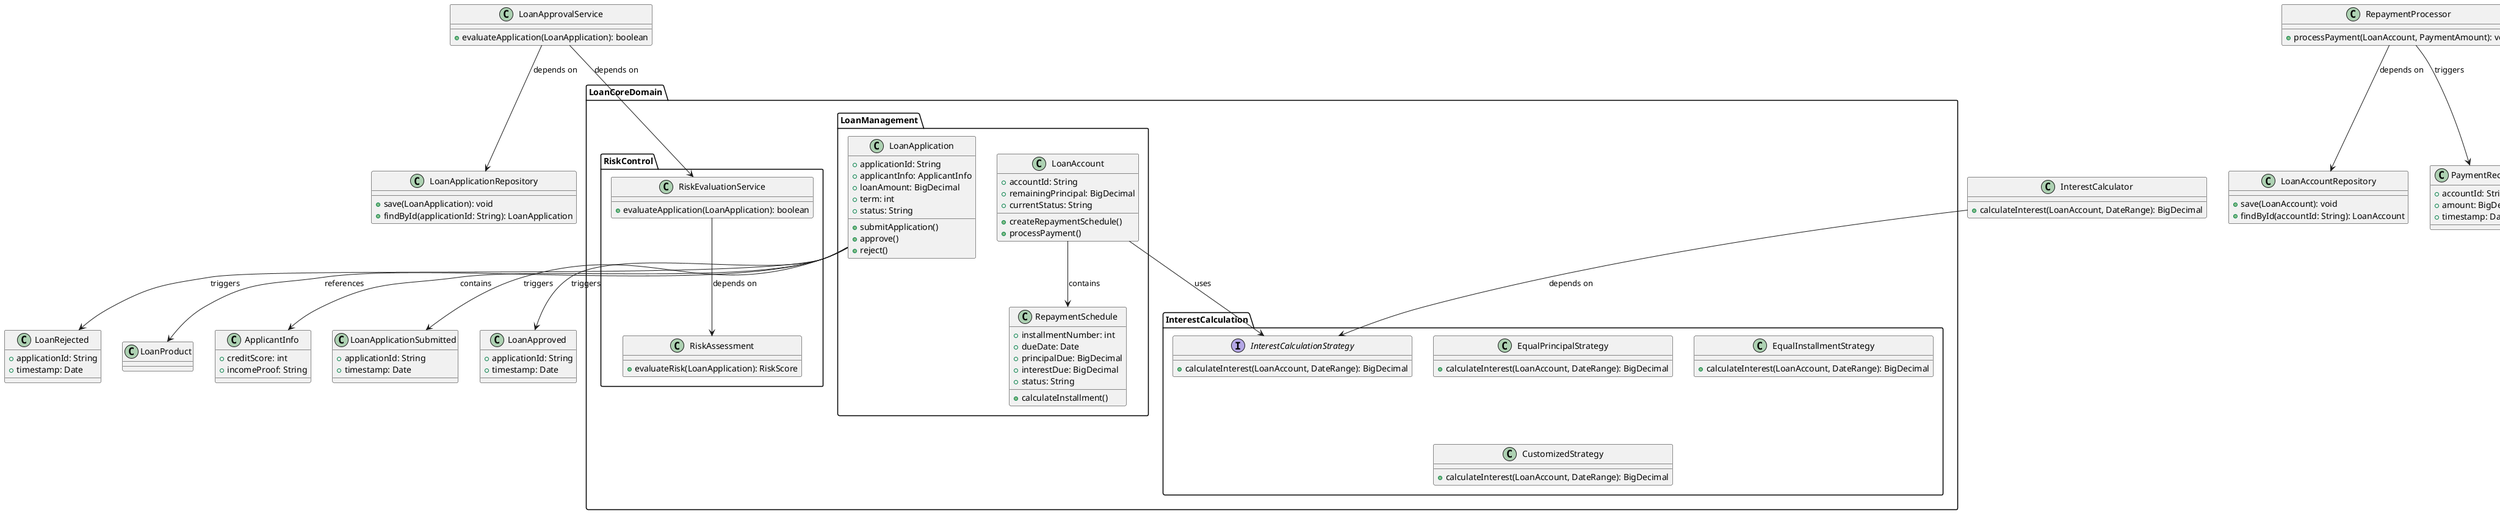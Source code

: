 @startuml
' 定义包（模块）
package LoanCoreDomain {
    package LoanManagement {
        class LoanApplication {
            + applicationId: String
            + applicantInfo: ApplicantInfo
            + loanAmount: BigDecimal
            + term: int
            + status: String
            + submitApplication()
            + approve()
            + reject()
        }

        class LoanAccount {
            + accountId: String
            + remainingPrincipal: BigDecimal
            + currentStatus: String
            + createRepaymentSchedule()
            + processPayment()
        }

        class RepaymentSchedule {
            + installmentNumber: int
            + dueDate: Date
            + principalDue: BigDecimal
            + interestDue: BigDecimal
            + status: String
            + calculateInstallment()
        }
    }

    package InterestCalculation {
        interface InterestCalculationStrategy {
            + calculateInterest(LoanAccount, DateRange): BigDecimal
        }

        class EqualPrincipalStrategy {
            + calculateInterest(LoanAccount, DateRange): BigDecimal
        }

        class EqualInstallmentStrategy {
            + calculateInterest(LoanAccount, DateRange): BigDecimal
        }

        class CustomizedStrategy {
            + calculateInterest(LoanAccount, DateRange): BigDecimal
        }
    }

    package RiskControl {
        class RiskAssessment {
            + evaluateRisk(LoanApplication): RiskScore
        }

        class RiskEvaluationService {
            + evaluateApplication(LoanApplication): boolean
        }
    }
}

' 定义值对象
class ApplicantInfo {
    + creditScore: int
    + incomeProof: String
}

' 定义领域服务
class LoanApprovalService {
    + evaluateApplication(LoanApplication): boolean
}

class InterestCalculator {
    + calculateInterest(LoanAccount, DateRange): BigDecimal
}

class RepaymentProcessor {
    + processPayment(LoanAccount, PaymentAmount): void
}

' 定义仓储
class LoanApplicationRepository {
    + save(LoanApplication): void
    + findById(applicationId: String): LoanApplication
}

class LoanAccountRepository {
    + save(LoanAccount): void
    + findById(accountId: String): LoanAccount
}

class LoanProductRepository {
    + findById(productId: String): LoanProduct
}

' 定义领域事件
class LoanApplicationSubmitted {
    + applicationId: String
    + timestamp: Date
}

class LoanApproved {
    + applicationId: String
    + timestamp: Date
}

class LoanRejected {
    + applicationId: String
    + timestamp: Date
}

class PaymentReceived {
    + accountId: String
    + amount: BigDecimal
    + timestamp: Date
}

' 定义关系
LoanApplication --> ApplicantInfo : contains
LoanApplication --> LoanProduct : references
LoanAccount --> RepaymentSchedule : contains
LoanAccount --> InterestCalculationStrategy : uses
RiskEvaluationService --> RiskAssessment : depends on
LoanApprovalService --> RiskEvaluationService : depends on
LoanApprovalService --> LoanApplicationRepository : depends on
InterestCalculator --> InterestCalculationStrategy : depends on
RepaymentProcessor --> LoanAccountRepository : depends on

' 定义事件流
LoanApplication --> LoanApplicationSubmitted : triggers
LoanApplication --> LoanApproved : triggers
LoanApplication --> LoanRejected : triggers
RepaymentProcessor --> PaymentReceived : triggers

@enduml